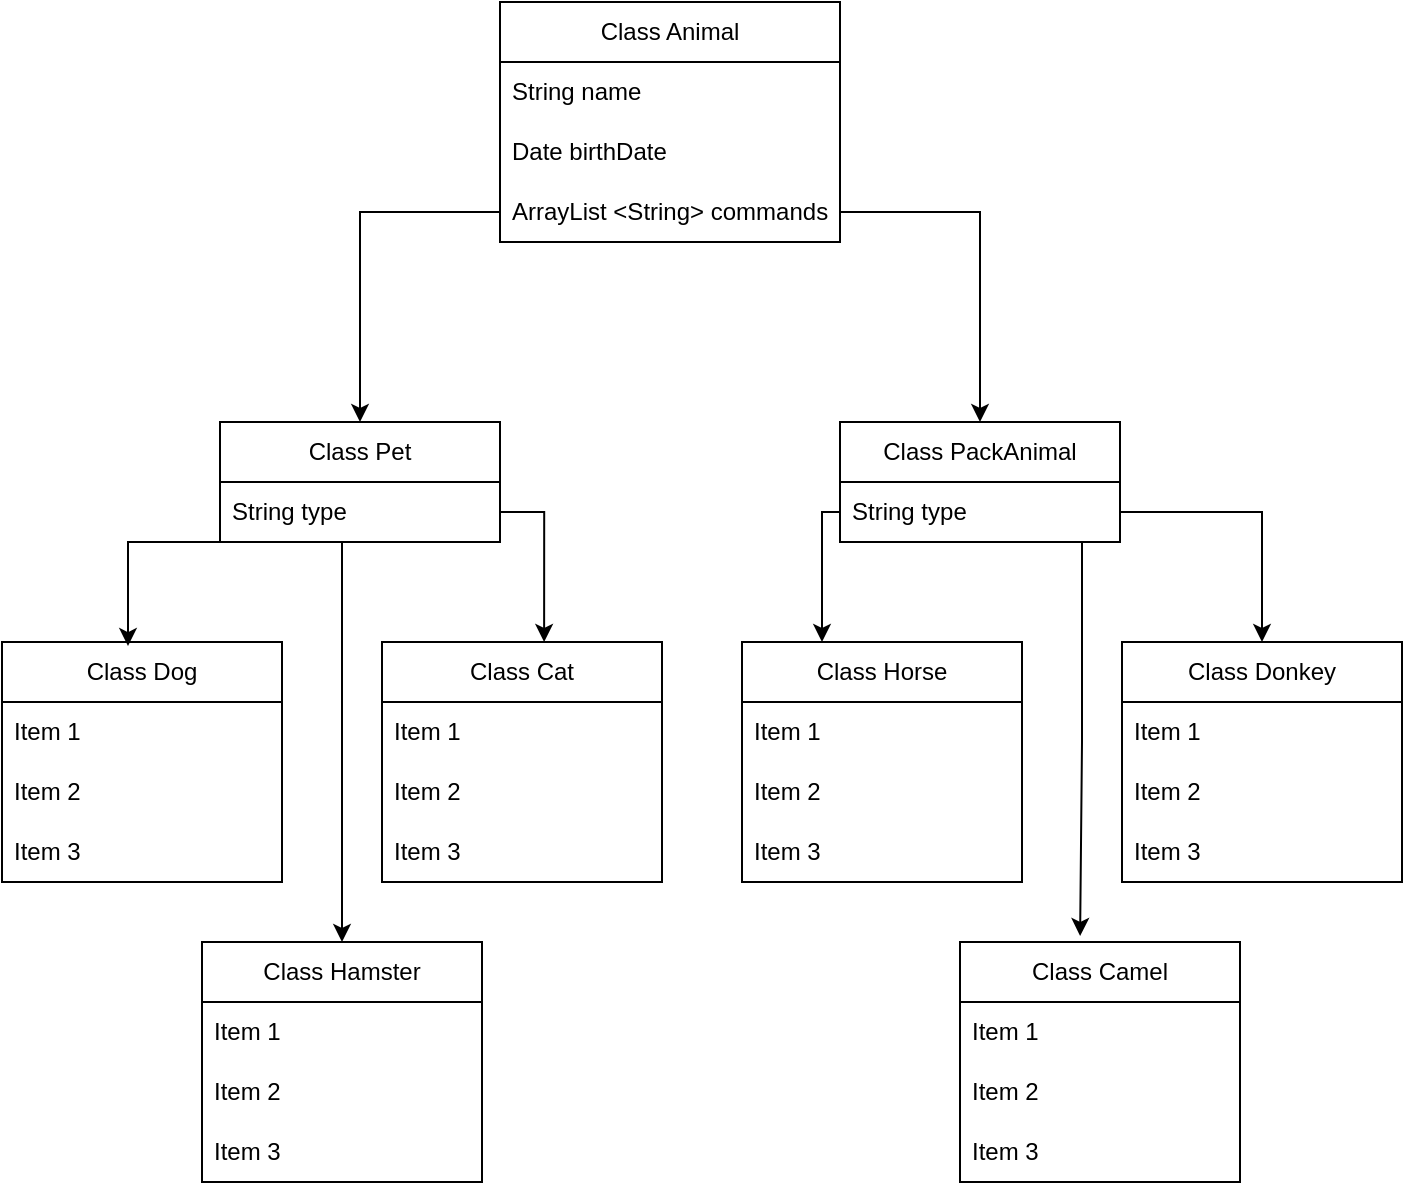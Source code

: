 <mxfile version="23.1.5" type="device">
  <diagram id="C5RBs43oDa-KdzZeNtuy" name="Page-1">
    <mxGraphModel dx="1434" dy="746" grid="1" gridSize="10" guides="1" tooltips="1" connect="1" arrows="1" fold="1" page="1" pageScale="1" pageWidth="827" pageHeight="1169" math="0" shadow="0">
      <root>
        <mxCell id="WIyWlLk6GJQsqaUBKTNV-0" />
        <mxCell id="WIyWlLk6GJQsqaUBKTNV-1" parent="WIyWlLk6GJQsqaUBKTNV-0" />
        <mxCell id="gR-JGG5m3p9wWcFtEvIo-1" value="Class Animal" style="swimlane;fontStyle=0;childLayout=stackLayout;horizontal=1;startSize=30;horizontalStack=0;resizeParent=1;resizeParentMax=0;resizeLast=0;collapsible=1;marginBottom=0;whiteSpace=wrap;html=1;" parent="WIyWlLk6GJQsqaUBKTNV-1" vertex="1">
          <mxGeometry x="329" y="30" width="170" height="120" as="geometry" />
        </mxCell>
        <mxCell id="gR-JGG5m3p9wWcFtEvIo-2" value="String name" style="text;strokeColor=none;fillColor=none;align=left;verticalAlign=middle;spacingLeft=4;spacingRight=4;overflow=hidden;points=[[0,0.5],[1,0.5]];portConstraint=eastwest;rotatable=0;whiteSpace=wrap;html=1;" parent="gR-JGG5m3p9wWcFtEvIo-1" vertex="1">
          <mxGeometry y="30" width="170" height="30" as="geometry" />
        </mxCell>
        <mxCell id="gR-JGG5m3p9wWcFtEvIo-3" value="Date birthDate" style="text;strokeColor=none;fillColor=none;align=left;verticalAlign=middle;spacingLeft=4;spacingRight=4;overflow=hidden;points=[[0,0.5],[1,0.5]];portConstraint=eastwest;rotatable=0;whiteSpace=wrap;html=1;" parent="gR-JGG5m3p9wWcFtEvIo-1" vertex="1">
          <mxGeometry y="60" width="170" height="30" as="geometry" />
        </mxCell>
        <mxCell id="gR-JGG5m3p9wWcFtEvIo-4" value="ArrayList &amp;lt;String&amp;gt; commands" style="text;strokeColor=none;fillColor=none;align=left;verticalAlign=middle;spacingLeft=4;spacingRight=4;overflow=hidden;points=[[0,0.5],[1,0.5]];portConstraint=eastwest;rotatable=0;whiteSpace=wrap;html=1;" parent="gR-JGG5m3p9wWcFtEvIo-1" vertex="1">
          <mxGeometry y="90" width="170" height="30" as="geometry" />
        </mxCell>
        <mxCell id="gR-JGG5m3p9wWcFtEvIo-5" value="Class Pet" style="swimlane;fontStyle=0;childLayout=stackLayout;horizontal=1;startSize=30;horizontalStack=0;resizeParent=1;resizeParentMax=0;resizeLast=0;collapsible=1;marginBottom=0;whiteSpace=wrap;html=1;" parent="WIyWlLk6GJQsqaUBKTNV-1" vertex="1">
          <mxGeometry x="189" y="240" width="140" height="60" as="geometry">
            <mxRectangle x="189" y="240" width="90" height="30" as="alternateBounds" />
          </mxGeometry>
        </mxCell>
        <mxCell id="gR-JGG5m3p9wWcFtEvIo-6" value="String type" style="text;strokeColor=none;fillColor=none;align=left;verticalAlign=middle;spacingLeft=4;spacingRight=4;overflow=hidden;points=[[0,0.5],[1,0.5]];portConstraint=eastwest;rotatable=0;whiteSpace=wrap;html=1;" parent="gR-JGG5m3p9wWcFtEvIo-5" vertex="1">
          <mxGeometry y="30" width="140" height="30" as="geometry" />
        </mxCell>
        <mxCell id="gR-JGG5m3p9wWcFtEvIo-9" value="Class PackAnimal" style="swimlane;fontStyle=0;childLayout=stackLayout;horizontal=1;startSize=30;horizontalStack=0;resizeParent=1;resizeParentMax=0;resizeLast=0;collapsible=1;marginBottom=0;whiteSpace=wrap;html=1;" parent="WIyWlLk6GJQsqaUBKTNV-1" vertex="1">
          <mxGeometry x="499" y="240" width="140" height="60" as="geometry" />
        </mxCell>
        <mxCell id="gR-JGG5m3p9wWcFtEvIo-10" value="String type" style="text;strokeColor=none;fillColor=none;align=left;verticalAlign=middle;spacingLeft=4;spacingRight=4;overflow=hidden;points=[[0,0.5],[1,0.5]];portConstraint=eastwest;rotatable=0;whiteSpace=wrap;html=1;" parent="gR-JGG5m3p9wWcFtEvIo-9" vertex="1">
          <mxGeometry y="30" width="140" height="30" as="geometry" />
        </mxCell>
        <mxCell id="O5NgqdycM_HhT3McREZX-0" style="edgeStyle=orthogonalEdgeStyle;rounded=0;orthogonalLoop=1;jettySize=auto;html=1;exitX=0;exitY=0.5;exitDx=0;exitDy=0;" edge="1" parent="WIyWlLk6GJQsqaUBKTNV-1" source="gR-JGG5m3p9wWcFtEvIo-4" target="gR-JGG5m3p9wWcFtEvIo-5">
          <mxGeometry relative="1" as="geometry" />
        </mxCell>
        <mxCell id="O5NgqdycM_HhT3McREZX-1" style="edgeStyle=orthogonalEdgeStyle;rounded=0;orthogonalLoop=1;jettySize=auto;html=1;exitX=1;exitY=0.5;exitDx=0;exitDy=0;entryX=0.5;entryY=0;entryDx=0;entryDy=0;" edge="1" parent="WIyWlLk6GJQsqaUBKTNV-1" source="gR-JGG5m3p9wWcFtEvIo-4" target="gR-JGG5m3p9wWcFtEvIo-9">
          <mxGeometry relative="1" as="geometry" />
        </mxCell>
        <mxCell id="O5NgqdycM_HhT3McREZX-3" value="Class Dog" style="swimlane;fontStyle=0;childLayout=stackLayout;horizontal=1;startSize=30;horizontalStack=0;resizeParent=1;resizeParentMax=0;resizeLast=0;collapsible=1;marginBottom=0;whiteSpace=wrap;html=1;" vertex="1" parent="WIyWlLk6GJQsqaUBKTNV-1">
          <mxGeometry x="80" y="350" width="140" height="120" as="geometry" />
        </mxCell>
        <mxCell id="O5NgqdycM_HhT3McREZX-4" value="Item 1" style="text;strokeColor=none;fillColor=none;align=left;verticalAlign=middle;spacingLeft=4;spacingRight=4;overflow=hidden;points=[[0,0.5],[1,0.5]];portConstraint=eastwest;rotatable=0;whiteSpace=wrap;html=1;" vertex="1" parent="O5NgqdycM_HhT3McREZX-3">
          <mxGeometry y="30" width="140" height="30" as="geometry" />
        </mxCell>
        <mxCell id="O5NgqdycM_HhT3McREZX-5" value="Item 2" style="text;strokeColor=none;fillColor=none;align=left;verticalAlign=middle;spacingLeft=4;spacingRight=4;overflow=hidden;points=[[0,0.5],[1,0.5]];portConstraint=eastwest;rotatable=0;whiteSpace=wrap;html=1;" vertex="1" parent="O5NgqdycM_HhT3McREZX-3">
          <mxGeometry y="60" width="140" height="30" as="geometry" />
        </mxCell>
        <mxCell id="O5NgqdycM_HhT3McREZX-6" value="Item 3" style="text;strokeColor=none;fillColor=none;align=left;verticalAlign=middle;spacingLeft=4;spacingRight=4;overflow=hidden;points=[[0,0.5],[1,0.5]];portConstraint=eastwest;rotatable=0;whiteSpace=wrap;html=1;" vertex="1" parent="O5NgqdycM_HhT3McREZX-3">
          <mxGeometry y="90" width="140" height="30" as="geometry" />
        </mxCell>
        <mxCell id="O5NgqdycM_HhT3McREZX-7" value="Class Cat" style="swimlane;fontStyle=0;childLayout=stackLayout;horizontal=1;startSize=30;horizontalStack=0;resizeParent=1;resizeParentMax=0;resizeLast=0;collapsible=1;marginBottom=0;whiteSpace=wrap;html=1;" vertex="1" parent="WIyWlLk6GJQsqaUBKTNV-1">
          <mxGeometry x="270" y="350" width="140" height="120" as="geometry" />
        </mxCell>
        <mxCell id="O5NgqdycM_HhT3McREZX-8" value="Item 1" style="text;strokeColor=none;fillColor=none;align=left;verticalAlign=middle;spacingLeft=4;spacingRight=4;overflow=hidden;points=[[0,0.5],[1,0.5]];portConstraint=eastwest;rotatable=0;whiteSpace=wrap;html=1;" vertex="1" parent="O5NgqdycM_HhT3McREZX-7">
          <mxGeometry y="30" width="140" height="30" as="geometry" />
        </mxCell>
        <mxCell id="O5NgqdycM_HhT3McREZX-9" value="Item 2" style="text;strokeColor=none;fillColor=none;align=left;verticalAlign=middle;spacingLeft=4;spacingRight=4;overflow=hidden;points=[[0,0.5],[1,0.5]];portConstraint=eastwest;rotatable=0;whiteSpace=wrap;html=1;" vertex="1" parent="O5NgqdycM_HhT3McREZX-7">
          <mxGeometry y="60" width="140" height="30" as="geometry" />
        </mxCell>
        <mxCell id="O5NgqdycM_HhT3McREZX-10" value="Item 3" style="text;strokeColor=none;fillColor=none;align=left;verticalAlign=middle;spacingLeft=4;spacingRight=4;overflow=hidden;points=[[0,0.5],[1,0.5]];portConstraint=eastwest;rotatable=0;whiteSpace=wrap;html=1;" vertex="1" parent="O5NgqdycM_HhT3McREZX-7">
          <mxGeometry y="90" width="140" height="30" as="geometry" />
        </mxCell>
        <mxCell id="O5NgqdycM_HhT3McREZX-11" value="Class Hamster" style="swimlane;fontStyle=0;childLayout=stackLayout;horizontal=1;startSize=30;horizontalStack=0;resizeParent=1;resizeParentMax=0;resizeLast=0;collapsible=1;marginBottom=0;whiteSpace=wrap;html=1;" vertex="1" parent="WIyWlLk6GJQsqaUBKTNV-1">
          <mxGeometry x="180" y="500" width="140" height="120" as="geometry" />
        </mxCell>
        <mxCell id="O5NgqdycM_HhT3McREZX-12" value="Item 1" style="text;strokeColor=none;fillColor=none;align=left;verticalAlign=middle;spacingLeft=4;spacingRight=4;overflow=hidden;points=[[0,0.5],[1,0.5]];portConstraint=eastwest;rotatable=0;whiteSpace=wrap;html=1;" vertex="1" parent="O5NgqdycM_HhT3McREZX-11">
          <mxGeometry y="30" width="140" height="30" as="geometry" />
        </mxCell>
        <mxCell id="O5NgqdycM_HhT3McREZX-13" value="Item 2" style="text;strokeColor=none;fillColor=none;align=left;verticalAlign=middle;spacingLeft=4;spacingRight=4;overflow=hidden;points=[[0,0.5],[1,0.5]];portConstraint=eastwest;rotatable=0;whiteSpace=wrap;html=1;" vertex="1" parent="O5NgqdycM_HhT3McREZX-11">
          <mxGeometry y="60" width="140" height="30" as="geometry" />
        </mxCell>
        <mxCell id="O5NgqdycM_HhT3McREZX-14" value="Item 3" style="text;strokeColor=none;fillColor=none;align=left;verticalAlign=middle;spacingLeft=4;spacingRight=4;overflow=hidden;points=[[0,0.5],[1,0.5]];portConstraint=eastwest;rotatable=0;whiteSpace=wrap;html=1;" vertex="1" parent="O5NgqdycM_HhT3McREZX-11">
          <mxGeometry y="90" width="140" height="30" as="geometry" />
        </mxCell>
        <mxCell id="O5NgqdycM_HhT3McREZX-15" value="Class Horse" style="swimlane;fontStyle=0;childLayout=stackLayout;horizontal=1;startSize=30;horizontalStack=0;resizeParent=1;resizeParentMax=0;resizeLast=0;collapsible=1;marginBottom=0;whiteSpace=wrap;html=1;" vertex="1" parent="WIyWlLk6GJQsqaUBKTNV-1">
          <mxGeometry x="450" y="350" width="140" height="120" as="geometry" />
        </mxCell>
        <mxCell id="O5NgqdycM_HhT3McREZX-16" value="Item 1" style="text;strokeColor=none;fillColor=none;align=left;verticalAlign=middle;spacingLeft=4;spacingRight=4;overflow=hidden;points=[[0,0.5],[1,0.5]];portConstraint=eastwest;rotatable=0;whiteSpace=wrap;html=1;" vertex="1" parent="O5NgqdycM_HhT3McREZX-15">
          <mxGeometry y="30" width="140" height="30" as="geometry" />
        </mxCell>
        <mxCell id="O5NgqdycM_HhT3McREZX-17" value="Item 2" style="text;strokeColor=none;fillColor=none;align=left;verticalAlign=middle;spacingLeft=4;spacingRight=4;overflow=hidden;points=[[0,0.5],[1,0.5]];portConstraint=eastwest;rotatable=0;whiteSpace=wrap;html=1;" vertex="1" parent="O5NgqdycM_HhT3McREZX-15">
          <mxGeometry y="60" width="140" height="30" as="geometry" />
        </mxCell>
        <mxCell id="O5NgqdycM_HhT3McREZX-18" value="Item 3" style="text;strokeColor=none;fillColor=none;align=left;verticalAlign=middle;spacingLeft=4;spacingRight=4;overflow=hidden;points=[[0,0.5],[1,0.5]];portConstraint=eastwest;rotatable=0;whiteSpace=wrap;html=1;" vertex="1" parent="O5NgqdycM_HhT3McREZX-15">
          <mxGeometry y="90" width="140" height="30" as="geometry" />
        </mxCell>
        <mxCell id="O5NgqdycM_HhT3McREZX-19" value="Class Donkey" style="swimlane;fontStyle=0;childLayout=stackLayout;horizontal=1;startSize=30;horizontalStack=0;resizeParent=1;resizeParentMax=0;resizeLast=0;collapsible=1;marginBottom=0;whiteSpace=wrap;html=1;" vertex="1" parent="WIyWlLk6GJQsqaUBKTNV-1">
          <mxGeometry x="640" y="350" width="140" height="120" as="geometry" />
        </mxCell>
        <mxCell id="O5NgqdycM_HhT3McREZX-20" value="Item 1" style="text;strokeColor=none;fillColor=none;align=left;verticalAlign=middle;spacingLeft=4;spacingRight=4;overflow=hidden;points=[[0,0.5],[1,0.5]];portConstraint=eastwest;rotatable=0;whiteSpace=wrap;html=1;" vertex="1" parent="O5NgqdycM_HhT3McREZX-19">
          <mxGeometry y="30" width="140" height="30" as="geometry" />
        </mxCell>
        <mxCell id="O5NgqdycM_HhT3McREZX-21" value="Item 2" style="text;strokeColor=none;fillColor=none;align=left;verticalAlign=middle;spacingLeft=4;spacingRight=4;overflow=hidden;points=[[0,0.5],[1,0.5]];portConstraint=eastwest;rotatable=0;whiteSpace=wrap;html=1;" vertex="1" parent="O5NgqdycM_HhT3McREZX-19">
          <mxGeometry y="60" width="140" height="30" as="geometry" />
        </mxCell>
        <mxCell id="O5NgqdycM_HhT3McREZX-22" value="Item 3" style="text;strokeColor=none;fillColor=none;align=left;verticalAlign=middle;spacingLeft=4;spacingRight=4;overflow=hidden;points=[[0,0.5],[1,0.5]];portConstraint=eastwest;rotatable=0;whiteSpace=wrap;html=1;" vertex="1" parent="O5NgqdycM_HhT3McREZX-19">
          <mxGeometry y="90" width="140" height="30" as="geometry" />
        </mxCell>
        <mxCell id="O5NgqdycM_HhT3McREZX-23" value="Class Camel" style="swimlane;fontStyle=0;childLayout=stackLayout;horizontal=1;startSize=30;horizontalStack=0;resizeParent=1;resizeParentMax=0;resizeLast=0;collapsible=1;marginBottom=0;whiteSpace=wrap;html=1;" vertex="1" parent="WIyWlLk6GJQsqaUBKTNV-1">
          <mxGeometry x="559" y="500" width="140" height="120" as="geometry" />
        </mxCell>
        <mxCell id="O5NgqdycM_HhT3McREZX-24" value="Item 1" style="text;strokeColor=none;fillColor=none;align=left;verticalAlign=middle;spacingLeft=4;spacingRight=4;overflow=hidden;points=[[0,0.5],[1,0.5]];portConstraint=eastwest;rotatable=0;whiteSpace=wrap;html=1;" vertex="1" parent="O5NgqdycM_HhT3McREZX-23">
          <mxGeometry y="30" width="140" height="30" as="geometry" />
        </mxCell>
        <mxCell id="O5NgqdycM_HhT3McREZX-25" value="Item 2" style="text;strokeColor=none;fillColor=none;align=left;verticalAlign=middle;spacingLeft=4;spacingRight=4;overflow=hidden;points=[[0,0.5],[1,0.5]];portConstraint=eastwest;rotatable=0;whiteSpace=wrap;html=1;" vertex="1" parent="O5NgqdycM_HhT3McREZX-23">
          <mxGeometry y="60" width="140" height="30" as="geometry" />
        </mxCell>
        <mxCell id="O5NgqdycM_HhT3McREZX-26" value="Item 3" style="text;strokeColor=none;fillColor=none;align=left;verticalAlign=middle;spacingLeft=4;spacingRight=4;overflow=hidden;points=[[0,0.5],[1,0.5]];portConstraint=eastwest;rotatable=0;whiteSpace=wrap;html=1;" vertex="1" parent="O5NgqdycM_HhT3McREZX-23">
          <mxGeometry y="90" width="140" height="30" as="geometry" />
        </mxCell>
        <mxCell id="O5NgqdycM_HhT3McREZX-28" style="edgeStyle=orthogonalEdgeStyle;rounded=0;orthogonalLoop=1;jettySize=auto;html=1;exitX=0;exitY=0.5;exitDx=0;exitDy=0;" edge="1" parent="WIyWlLk6GJQsqaUBKTNV-1" source="gR-JGG5m3p9wWcFtEvIo-10" target="O5NgqdycM_HhT3McREZX-15">
          <mxGeometry relative="1" as="geometry">
            <Array as="points">
              <mxPoint x="490" y="285" />
            </Array>
          </mxGeometry>
        </mxCell>
        <mxCell id="O5NgqdycM_HhT3McREZX-29" style="edgeStyle=orthogonalEdgeStyle;rounded=0;orthogonalLoop=1;jettySize=auto;html=1;exitX=1;exitY=0.5;exitDx=0;exitDy=0;entryX=0.5;entryY=0;entryDx=0;entryDy=0;" edge="1" parent="WIyWlLk6GJQsqaUBKTNV-1" source="gR-JGG5m3p9wWcFtEvIo-10" target="O5NgqdycM_HhT3McREZX-19">
          <mxGeometry relative="1" as="geometry" />
        </mxCell>
        <mxCell id="O5NgqdycM_HhT3McREZX-30" style="edgeStyle=orthogonalEdgeStyle;rounded=0;orthogonalLoop=1;jettySize=auto;html=1;exitX=1;exitY=0.5;exitDx=0;exitDy=0;entryX=0.429;entryY=-0.025;entryDx=0;entryDy=0;entryPerimeter=0;" edge="1" parent="WIyWlLk6GJQsqaUBKTNV-1" source="gR-JGG5m3p9wWcFtEvIo-10" target="O5NgqdycM_HhT3McREZX-23">
          <mxGeometry relative="1" as="geometry">
            <Array as="points">
              <mxPoint x="639" y="300" />
              <mxPoint x="620" y="300" />
              <mxPoint x="620" y="400" />
            </Array>
          </mxGeometry>
        </mxCell>
        <mxCell id="O5NgqdycM_HhT3McREZX-31" style="edgeStyle=orthogonalEdgeStyle;rounded=0;orthogonalLoop=1;jettySize=auto;html=1;exitX=1;exitY=0.5;exitDx=0;exitDy=0;entryX=0.579;entryY=0;entryDx=0;entryDy=0;entryPerimeter=0;" edge="1" parent="WIyWlLk6GJQsqaUBKTNV-1" source="gR-JGG5m3p9wWcFtEvIo-6" target="O5NgqdycM_HhT3McREZX-7">
          <mxGeometry relative="1" as="geometry" />
        </mxCell>
        <mxCell id="O5NgqdycM_HhT3McREZX-32" style="edgeStyle=orthogonalEdgeStyle;rounded=0;orthogonalLoop=1;jettySize=auto;html=1;exitX=0;exitY=0.5;exitDx=0;exitDy=0;entryX=0.45;entryY=0.017;entryDx=0;entryDy=0;entryPerimeter=0;" edge="1" parent="WIyWlLk6GJQsqaUBKTNV-1" source="gR-JGG5m3p9wWcFtEvIo-6" target="O5NgqdycM_HhT3McREZX-3">
          <mxGeometry relative="1" as="geometry">
            <Array as="points">
              <mxPoint x="189" y="300" />
              <mxPoint x="143" y="300" />
            </Array>
          </mxGeometry>
        </mxCell>
        <mxCell id="O5NgqdycM_HhT3McREZX-35" style="edgeStyle=orthogonalEdgeStyle;rounded=0;orthogonalLoop=1;jettySize=auto;html=1;exitX=0;exitY=0.5;exitDx=0;exitDy=0;entryX=0.5;entryY=0;entryDx=0;entryDy=0;" edge="1" parent="WIyWlLk6GJQsqaUBKTNV-1" source="gR-JGG5m3p9wWcFtEvIo-6" target="O5NgqdycM_HhT3McREZX-11">
          <mxGeometry relative="1" as="geometry">
            <Array as="points">
              <mxPoint x="189" y="300" />
              <mxPoint x="250" y="300" />
              <mxPoint x="250" y="500" />
            </Array>
          </mxGeometry>
        </mxCell>
      </root>
    </mxGraphModel>
  </diagram>
</mxfile>

